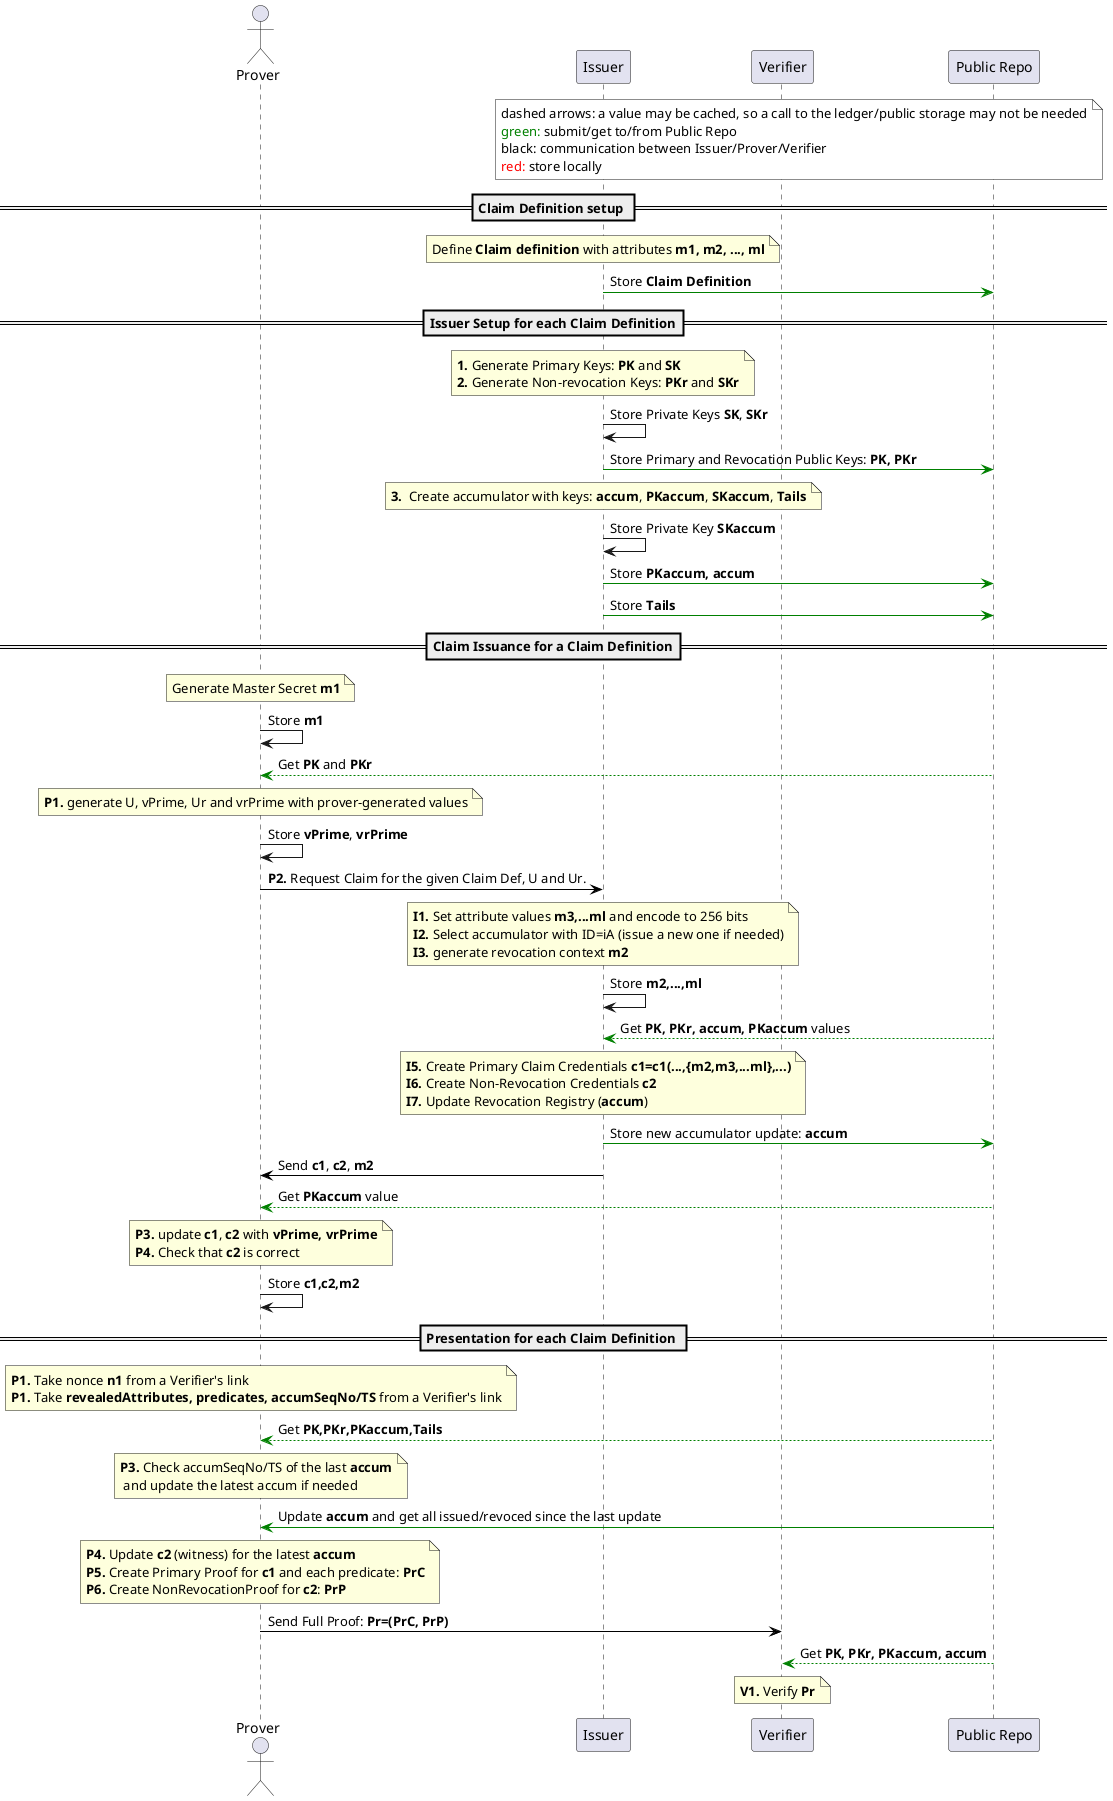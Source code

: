 @startuml
actor Prover as P
participant "Issuer" as I
participant "Verifier" as V
participant "Public Repo" as S

note over I, S #white
    dashed arrows: a value may be cached, so a call to the ledger/public storage may not be needed
    <font color=green>green:</font> submit/get to/from Public Repo
    black: communication between Issuer/Prover/Verifier
    <font color=red>red:</font> store locally
endnote

== Claim Definition setup ==

note over I: Define **Claim definition** with attributes **m1, m2, ..., ml**

I -[#green]> S: Store **Claim Definition**

== Issuer Setup for each Claim Definition==

note over I: **1.** Generate Primary Keys: **PK** and **SK**\n**2.** Generate Non-revocation Keys: **PKr** and **SKr**

I -> I: Store Private Keys **SK**, **SKr**

I -[#green]> S: Store Primary and Revocation Public Keys: **PK, PKr**


note over I:**3.**  Create accumulator with keys: **accum**, **PKaccum**, **SKaccum**, **Tails**

I -> I: Store Private Key **SKaccum**

I -[#green]> S: Store **PKaccum, accum**

I -[#green]> S: Store **Tails**


== Claim Issuance for a Claim Definition==


note over P: Generate Master Secret **m1**

P -> P: Store **m1**

S -[#green]-> P: Get **PK** and **PKr**

note over P: **P1.** generate U, vPrime, Ur and vrPrime with prover-generated values

P -> P: Store **vPrime**, **vrPrime**

P -[#black]> I: **P2.** Request Claim for the given Claim Def, U and Ur.

note over I
    **I1.** Set attribute values **m3,...ml** and encode to 256 bits
    **I2.** Select accumulator with ID=iA (issue a new one if needed)
    **I3.** generate revocation context **m2**
end note

I -> I: Store **m2,...,ml**

S -[#green]-> I: Get **PK, PKr, accum, PKaccum** values


note over I
    **I5.** Create Primary Claim Credentials **c1=c1(...,{m2,m3,...ml},...)**
    **I6.** Create Non-Revocation Credentials **c2**
    **I7.** Update Revocation Registry (**accum**)
end note

I -[#green]> S: Store new accumulator update: **accum**

I -[#black]> P: Send **c1**, **c2**, **m2**

S -[#green]-> P: Get **PKaccum** value

note over P
    **P3.** update **c1**, **c2** with **vPrime, vrPrime**
    **P4.** Check that **c2** is correct
end note

P -> P: Store **c1,c2,m2**


== Presentation for each Claim Definition ==

note over P
    **P1.** Take nonce **n1** from a Verifier's link
    **P1.** Take **revealedAttributes, predicates, accumSeqNo/TS** from a Verifier's link
end note

S -[#green]-> P: Get **PK,PKr,PKaccum,Tails**

note over P: **P3.** Check accumSeqNo/TS of the last **accum**\n and update the latest accum if needed

S -[#green]> P: Update **accum** and get all issued/revoced since the last update

note over P
    **P4.** Update **c2** (witness) for the latest **accum**
    **P5.** Create Primary Proof for **c1** and each predicate: **PrC**
    **P6.** Create NonRevocationProof for **c2**: **PrP**
end note

P -[#black]> V: Send Full Proof: **Pr=(PrC, PrP)**

S -[#green]-> V: Get **PK, PKr, PKaccum, accum**

note over V: **V1.** Verify **Pr**



@enduml